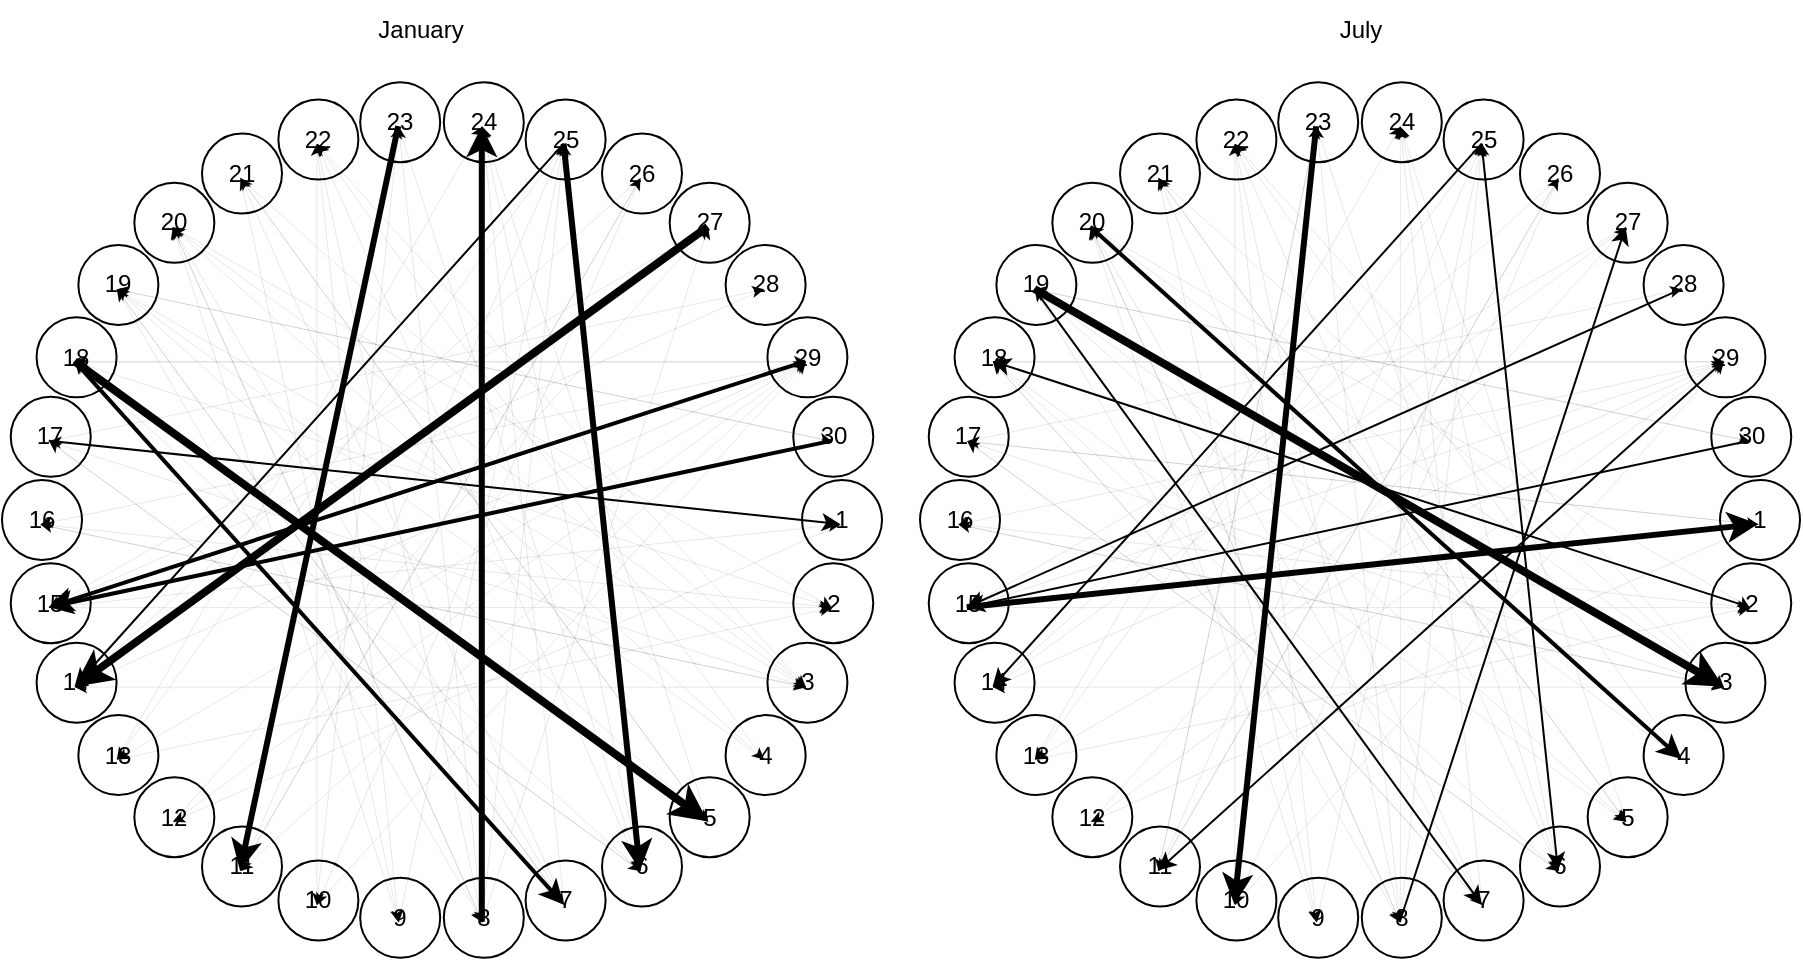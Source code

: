 <mxfile version="21.6.8" type="github">
  <diagram name="第 1 页" id="5oMQ3ZsRyjnSFZF3tfnG">
    <mxGraphModel dx="1434" dy="678" grid="1" gridSize="10" guides="1" tooltips="1" connect="1" arrows="1" fold="1" page="1" pageScale="1" pageWidth="827" pageHeight="1169" math="0" shadow="0">
      <root>
        <mxCell id="0" />
        <mxCell id="1" parent="0" />
        <mxCell id="TIA-kVSFj0vNfFAjIC5h-1" value="" style="group" vertex="1" connectable="0" parent="1">
          <mxGeometry x="51" y="49.096" width="440" height="437.809" as="geometry" />
        </mxCell>
        <mxCell id="TIA-kVSFj0vNfFAjIC5h-2" value="1" style="ellipse;whiteSpace=wrap;html=1;aspect=fixed;" vertex="1" parent="TIA-kVSFj0vNfFAjIC5h-1">
          <mxGeometry x="400" y="198.904" width="40" height="40" as="geometry" />
        </mxCell>
        <mxCell id="TIA-kVSFj0vNfFAjIC5h-3" value="2" style="ellipse;whiteSpace=wrap;html=1;aspect=fixed;" vertex="1" parent="TIA-kVSFj0vNfFAjIC5h-1">
          <mxGeometry x="395.63" y="240.487" width="40" height="40" as="geometry" />
        </mxCell>
        <mxCell id="TIA-kVSFj0vNfFAjIC5h-4" value="3" style="ellipse;whiteSpace=wrap;html=1;aspect=fixed;" vertex="1" parent="TIA-kVSFj0vNfFAjIC5h-1">
          <mxGeometry x="382.709" y="280.252" width="40" height="40" as="geometry" />
        </mxCell>
        <mxCell id="TIA-kVSFj0vNfFAjIC5h-5" value="4" style="ellipse;whiteSpace=wrap;html=1;aspect=fixed;" vertex="1" parent="TIA-kVSFj0vNfFAjIC5h-1">
          <mxGeometry x="361.803" y="316.461" width="40" height="40" as="geometry" />
        </mxCell>
        <mxCell id="TIA-kVSFj0vNfFAjIC5h-6" value="5" style="ellipse;whiteSpace=wrap;html=1;aspect=fixed;" vertex="1" parent="TIA-kVSFj0vNfFAjIC5h-1">
          <mxGeometry x="333.826" y="347.533" width="40" height="40" as="geometry" />
        </mxCell>
        <mxCell id="TIA-kVSFj0vNfFAjIC5h-7" value="6" style="ellipse;whiteSpace=wrap;html=1;aspect=fixed;" vertex="1" parent="TIA-kVSFj0vNfFAjIC5h-1">
          <mxGeometry x="300" y="372.109" width="40" height="40" as="geometry" />
        </mxCell>
        <mxCell id="TIA-kVSFj0vNfFAjIC5h-8" value="7" style="ellipse;whiteSpace=wrap;html=1;aspect=fixed;" vertex="1" parent="TIA-kVSFj0vNfFAjIC5h-1">
          <mxGeometry x="261.803" y="389.116" width="40" height="40" as="geometry" />
        </mxCell>
        <mxCell id="TIA-kVSFj0vNfFAjIC5h-9" value="8" style="ellipse;whiteSpace=wrap;html=1;aspect=fixed;" vertex="1" parent="TIA-kVSFj0vNfFAjIC5h-1">
          <mxGeometry x="220.906" y="397.809" width="40" height="40" as="geometry" />
        </mxCell>
        <mxCell id="TIA-kVSFj0vNfFAjIC5h-10" value="9" style="ellipse;whiteSpace=wrap;html=1;aspect=fixed;" vertex="1" parent="TIA-kVSFj0vNfFAjIC5h-1">
          <mxGeometry x="179.094" y="397.809" width="40" height="40" as="geometry" />
        </mxCell>
        <mxCell id="TIA-kVSFj0vNfFAjIC5h-11" value="10" style="ellipse;whiteSpace=wrap;html=1;aspect=fixed;" vertex="1" parent="TIA-kVSFj0vNfFAjIC5h-1">
          <mxGeometry x="138.197" y="389.116" width="40" height="40" as="geometry" />
        </mxCell>
        <mxCell id="TIA-kVSFj0vNfFAjIC5h-12" value="11" style="ellipse;whiteSpace=wrap;html=1;aspect=fixed;" vertex="1" parent="TIA-kVSFj0vNfFAjIC5h-1">
          <mxGeometry x="100.0" y="372.109" width="40" height="40" as="geometry" />
        </mxCell>
        <mxCell id="TIA-kVSFj0vNfFAjIC5h-13" value="12" style="ellipse;whiteSpace=wrap;html=1;aspect=fixed;" vertex="1" parent="TIA-kVSFj0vNfFAjIC5h-1">
          <mxGeometry x="66.174" y="347.533" width="40" height="40" as="geometry" />
        </mxCell>
        <mxCell id="TIA-kVSFj0vNfFAjIC5h-14" value="13" style="ellipse;whiteSpace=wrap;html=1;aspect=fixed;" vertex="1" parent="TIA-kVSFj0vNfFAjIC5h-1">
          <mxGeometry x="38.197" y="316.461" width="40" height="40" as="geometry" />
        </mxCell>
        <mxCell id="TIA-kVSFj0vNfFAjIC5h-15" value="14" style="ellipse;whiteSpace=wrap;html=1;aspect=fixed;" vertex="1" parent="TIA-kVSFj0vNfFAjIC5h-1">
          <mxGeometry x="17.291" y="280.252" width="40" height="40" as="geometry" />
        </mxCell>
        <mxCell id="TIA-kVSFj0vNfFAjIC5h-16" value="15" style="ellipse;whiteSpace=wrap;html=1;aspect=fixed;" vertex="1" parent="TIA-kVSFj0vNfFAjIC5h-1">
          <mxGeometry x="4.37" y="240.487" width="40" height="40" as="geometry" />
        </mxCell>
        <mxCell id="TIA-kVSFj0vNfFAjIC5h-17" value="16" style="ellipse;whiteSpace=wrap;html=1;aspect=fixed;" vertex="1" parent="TIA-kVSFj0vNfFAjIC5h-1">
          <mxGeometry y="198.904" width="40" height="40" as="geometry" />
        </mxCell>
        <mxCell id="TIA-kVSFj0vNfFAjIC5h-18" value="17" style="ellipse;whiteSpace=wrap;html=1;aspect=fixed;" vertex="1" parent="TIA-kVSFj0vNfFAjIC5h-1">
          <mxGeometry x="4.37" y="157.322" width="40" height="40" as="geometry" />
        </mxCell>
        <mxCell id="TIA-kVSFj0vNfFAjIC5h-19" value="18" style="ellipse;whiteSpace=wrap;html=1;aspect=fixed;" vertex="1" parent="TIA-kVSFj0vNfFAjIC5h-1">
          <mxGeometry x="17.291" y="117.557" width="40" height="40" as="geometry" />
        </mxCell>
        <mxCell id="TIA-kVSFj0vNfFAjIC5h-20" value="19" style="ellipse;whiteSpace=wrap;html=1;aspect=fixed;" vertex="1" parent="TIA-kVSFj0vNfFAjIC5h-1">
          <mxGeometry x="38.197" y="81.347" width="40" height="40" as="geometry" />
        </mxCell>
        <mxCell id="TIA-kVSFj0vNfFAjIC5h-21" value="20" style="ellipse;whiteSpace=wrap;html=1;aspect=fixed;" vertex="1" parent="TIA-kVSFj0vNfFAjIC5h-1">
          <mxGeometry x="66.174" y="50.275" width="40" height="40" as="geometry" />
        </mxCell>
        <mxCell id="TIA-kVSFj0vNfFAjIC5h-22" value="21" style="ellipse;whiteSpace=wrap;html=1;aspect=fixed;" vertex="1" parent="TIA-kVSFj0vNfFAjIC5h-1">
          <mxGeometry x="100.0" y="25.699" width="40" height="40" as="geometry" />
        </mxCell>
        <mxCell id="TIA-kVSFj0vNfFAjIC5h-23" value="22" style="ellipse;whiteSpace=wrap;html=1;aspect=fixed;" vertex="1" parent="TIA-kVSFj0vNfFAjIC5h-1">
          <mxGeometry x="138.197" y="8.693" width="40" height="40" as="geometry" />
        </mxCell>
        <mxCell id="TIA-kVSFj0vNfFAjIC5h-24" value="23" style="ellipse;whiteSpace=wrap;html=1;aspect=fixed;" vertex="1" parent="TIA-kVSFj0vNfFAjIC5h-1">
          <mxGeometry x="179.094" width="40" height="40" as="geometry" />
        </mxCell>
        <mxCell id="TIA-kVSFj0vNfFAjIC5h-25" value="24" style="ellipse;whiteSpace=wrap;html=1;aspect=fixed;" vertex="1" parent="TIA-kVSFj0vNfFAjIC5h-1">
          <mxGeometry x="220.906" width="40" height="40" as="geometry" />
        </mxCell>
        <mxCell id="TIA-kVSFj0vNfFAjIC5h-26" value="25" style="ellipse;whiteSpace=wrap;html=1;aspect=fixed;" vertex="1" parent="TIA-kVSFj0vNfFAjIC5h-1">
          <mxGeometry x="261.803" y="8.693" width="40" height="40" as="geometry" />
        </mxCell>
        <mxCell id="TIA-kVSFj0vNfFAjIC5h-27" value="26" style="ellipse;whiteSpace=wrap;html=1;aspect=fixed;" vertex="1" parent="TIA-kVSFj0vNfFAjIC5h-1">
          <mxGeometry x="300" y="25.699" width="40" height="40" as="geometry" />
        </mxCell>
        <mxCell id="TIA-kVSFj0vNfFAjIC5h-28" value="27" style="ellipse;whiteSpace=wrap;html=1;aspect=fixed;" vertex="1" parent="TIA-kVSFj0vNfFAjIC5h-1">
          <mxGeometry x="333.826" y="50.275" width="40" height="40" as="geometry" />
        </mxCell>
        <mxCell id="TIA-kVSFj0vNfFAjIC5h-29" value="28" style="ellipse;whiteSpace=wrap;html=1;aspect=fixed;" vertex="1" parent="TIA-kVSFj0vNfFAjIC5h-1">
          <mxGeometry x="361.803" y="81.347" width="40" height="40" as="geometry" />
        </mxCell>
        <mxCell id="TIA-kVSFj0vNfFAjIC5h-30" value="29" style="ellipse;whiteSpace=wrap;html=1;aspect=fixed;" vertex="1" parent="TIA-kVSFj0vNfFAjIC5h-1">
          <mxGeometry x="382.709" y="117.557" width="40" height="40" as="geometry" />
        </mxCell>
        <mxCell id="TIA-kVSFj0vNfFAjIC5h-31" value="30" style="ellipse;whiteSpace=wrap;html=1;aspect=fixed;" vertex="1" parent="TIA-kVSFj0vNfFAjIC5h-1">
          <mxGeometry x="395.63" y="157.322" width="40" height="40" as="geometry" />
        </mxCell>
        <mxCell id="TIA-kVSFj0vNfFAjIC5h-32" value="" style="endArrow=classic;html=1;rounded=0;strokeWidth=0;" edge="1" parent="1">
          <mxGeometry width="50" height="50" relative="1" as="geometry">
            <mxPoint x="470" y="270" as="sourcePoint" />
            <mxPoint x="74.37" y="228.418" as="targetPoint" />
          </mxGeometry>
        </mxCell>
        <mxCell id="TIA-kVSFj0vNfFAjIC5h-33" value="" style="endArrow=classic;html=1;rounded=0;strokeWidth=0;" edge="1" parent="1">
          <mxGeometry width="50" height="50" relative="1" as="geometry">
            <mxPoint x="470" y="270" as="sourcePoint" />
            <mxPoint x="136.174" y="418.629" as="targetPoint" />
          </mxGeometry>
        </mxCell>
        <mxCell id="TIA-kVSFj0vNfFAjIC5h-34" value="" style="endArrow=classic;html=1;rounded=0;strokeWidth=0;" edge="1" parent="1">
          <mxGeometry width="50" height="50" relative="1" as="geometry">
            <mxPoint x="465.63" y="311.582" as="sourcePoint" />
            <mxPoint x="87.291" y="188.653" as="targetPoint" />
          </mxGeometry>
        </mxCell>
        <mxCell id="TIA-kVSFj0vNfFAjIC5h-35" value="" style="endArrow=classic;html=1;rounded=0;strokeWidth=0;" edge="1" parent="1">
          <mxGeometry width="50" height="50" relative="1" as="geometry">
            <mxPoint x="452.709" y="351.347" as="sourcePoint" />
            <mxPoint x="136.174" y="121.371" as="targetPoint" />
          </mxGeometry>
        </mxCell>
        <mxCell id="TIA-kVSFj0vNfFAjIC5h-36" value="" style="endArrow=classic;html=1;rounded=0;strokeWidth=0;" edge="1" parent="1">
          <mxGeometry width="50" height="50" relative="1" as="geometry">
            <mxPoint x="452.709" y="351.347" as="sourcePoint" />
            <mxPoint x="70" y="270.0" as="targetPoint" />
          </mxGeometry>
        </mxCell>
        <mxCell id="TIA-kVSFj0vNfFAjIC5h-37" value="" style="endArrow=classic;html=1;rounded=0;strokeWidth=0;" edge="1" parent="1">
          <mxGeometry width="50" height="50" relative="1" as="geometry">
            <mxPoint x="452.709" y="351.347" as="sourcePoint" />
            <mxPoint x="208.197" y="79.789" as="targetPoint" />
          </mxGeometry>
        </mxCell>
        <mxCell id="TIA-kVSFj0vNfFAjIC5h-38" value="" style="endArrow=classic;html=1;rounded=0;strokeWidth=0;" edge="1" parent="1">
          <mxGeometry width="50" height="50" relative="1" as="geometry">
            <mxPoint x="452.709" y="351.347" as="sourcePoint" />
            <mxPoint x="87.291" y="351.347" as="targetPoint" />
          </mxGeometry>
        </mxCell>
        <mxCell id="TIA-kVSFj0vNfFAjIC5h-39" value="" style="endArrow=classic;html=1;rounded=0;strokeWidth=0;" edge="1" parent="1">
          <mxGeometry width="50" height="50" relative="1" as="geometry">
            <mxPoint x="431.803" y="387.557" as="sourcePoint" />
            <mxPoint x="108.197" y="152.443" as="targetPoint" />
          </mxGeometry>
        </mxCell>
        <mxCell id="TIA-kVSFj0vNfFAjIC5h-40" value="" style="endArrow=classic;html=1;rounded=0;strokeWidth=0;" edge="1" parent="1">
          <mxGeometry width="50" height="50" relative="1" as="geometry">
            <mxPoint x="431.803" y="387.557" as="sourcePoint" />
            <mxPoint x="208.197" y="79.789" as="targetPoint" />
          </mxGeometry>
        </mxCell>
        <mxCell id="TIA-kVSFj0vNfFAjIC5h-41" value="" style="endArrow=classic;html=1;rounded=0;strokeWidth=0;" edge="1" parent="1">
          <mxGeometry width="50" height="50" relative="1" as="geometry">
            <mxPoint x="403.826" y="418.629" as="sourcePoint" />
            <mxPoint x="170.0" y="96.795" as="targetPoint" />
          </mxGeometry>
        </mxCell>
        <mxCell id="TIA-kVSFj0vNfFAjIC5h-42" value="" style="endArrow=classic;html=1;rounded=0;strokeWidth=0;" edge="1" parent="1">
          <mxGeometry width="50" height="50" relative="1" as="geometry">
            <mxPoint x="403.826" y="418.629" as="sourcePoint" />
            <mxPoint x="290.906" y="71.096" as="targetPoint" />
          </mxGeometry>
        </mxCell>
        <mxCell id="TIA-kVSFj0vNfFAjIC5h-43" value="" style="endArrow=classic;html=1;rounded=0;strokeWidth=0;" edge="1" parent="1">
          <mxGeometry width="50" height="50" relative="1" as="geometry">
            <mxPoint x="370" y="443.205" as="sourcePoint" />
            <mxPoint x="290.906" y="71.096" as="targetPoint" />
          </mxGeometry>
        </mxCell>
        <mxCell id="TIA-kVSFj0vNfFAjIC5h-44" value="" style="endArrow=classic;html=1;rounded=0;strokeWidth=0;" edge="1" parent="1">
          <mxGeometry width="50" height="50" relative="1" as="geometry">
            <mxPoint x="370" y="443.205" as="sourcePoint" />
            <mxPoint x="87.291" y="188.653" as="targetPoint" />
          </mxGeometry>
        </mxCell>
        <mxCell id="TIA-kVSFj0vNfFAjIC5h-45" value="" style="endArrow=classic;html=1;rounded=0;strokeWidth=0;" edge="1" parent="1">
          <mxGeometry width="50" height="50" relative="1" as="geometry">
            <mxPoint x="370" y="443.205" as="sourcePoint" />
            <mxPoint x="331.803" y="79.789" as="targetPoint" />
          </mxGeometry>
        </mxCell>
        <mxCell id="TIA-kVSFj0vNfFAjIC5h-46" value="" style="endArrow=classic;html=1;rounded=0;strokeWidth=0;" edge="1" parent="1">
          <mxGeometry width="50" height="50" relative="1" as="geometry">
            <mxPoint x="370" y="443.205" as="sourcePoint" />
            <mxPoint x="74.37" y="228.418" as="targetPoint" />
          </mxGeometry>
        </mxCell>
        <mxCell id="TIA-kVSFj0vNfFAjIC5h-47" value="" style="endArrow=classic;html=1;rounded=0;strokeWidth=0;" edge="1" parent="1">
          <mxGeometry width="50" height="50" relative="1" as="geometry">
            <mxPoint x="331.803" y="460.211" as="sourcePoint" />
            <mxPoint x="170.0" y="96.795" as="targetPoint" />
          </mxGeometry>
        </mxCell>
        <mxCell id="TIA-kVSFj0vNfFAjIC5h-48" value="" style="endArrow=classic;html=1;rounded=0;strokeWidth=0;" edge="1" parent="1">
          <mxGeometry width="50" height="50" relative="1" as="geometry">
            <mxPoint x="331.803" y="460.211" as="sourcePoint" />
            <mxPoint x="290.906" y="71.096" as="targetPoint" />
          </mxGeometry>
        </mxCell>
        <mxCell id="TIA-kVSFj0vNfFAjIC5h-49" value="" style="endArrow=classic;html=1;rounded=0;strokeWidth=0;" edge="1" parent="1">
          <mxGeometry width="50" height="50" relative="1" as="geometry">
            <mxPoint x="331.803" y="460.211" as="sourcePoint" />
            <mxPoint x="136.174" y="121.371" as="targetPoint" />
          </mxGeometry>
        </mxCell>
        <mxCell id="TIA-kVSFj0vNfFAjIC5h-50" value="" style="endArrow=classic;html=1;rounded=0;strokeWidth=0;" edge="1" parent="1">
          <mxGeometry width="50" height="50" relative="1" as="geometry">
            <mxPoint x="331.803" y="460.211" as="sourcePoint" />
            <mxPoint x="108.197" y="152.443" as="targetPoint" />
          </mxGeometry>
        </mxCell>
        <mxCell id="TIA-kVSFj0vNfFAjIC5h-51" value="" style="endArrow=classic;html=1;rounded=0;strokeWidth=0;" edge="1" parent="1">
          <mxGeometry width="50" height="50" relative="1" as="geometry">
            <mxPoint x="331.803" y="460.211" as="sourcePoint" />
            <mxPoint x="87.291" y="188.653" as="targetPoint" />
          </mxGeometry>
        </mxCell>
        <mxCell id="TIA-kVSFj0vNfFAjIC5h-52" value="" style="endArrow=classic;html=1;rounded=0;strokeWidth=0;" edge="1" parent="1">
          <mxGeometry width="50" height="50" relative="1" as="geometry">
            <mxPoint x="290.906" y="468.904" as="sourcePoint" />
            <mxPoint x="249.094" y="71.096" as="targetPoint" />
          </mxGeometry>
        </mxCell>
        <mxCell id="TIA-kVSFj0vNfFAjIC5h-53" value="" style="endArrow=classic;html=1;rounded=0;strokeWidth=3;" edge="1" parent="1">
          <mxGeometry width="50" height="50" relative="1" as="geometry">
            <mxPoint x="290.906" y="468.904" as="sourcePoint" />
            <mxPoint x="290.906" y="71.096" as="targetPoint" />
          </mxGeometry>
        </mxCell>
        <mxCell id="TIA-kVSFj0vNfFAjIC5h-54" value="" style="endArrow=classic;html=1;rounded=0;strokeWidth=0;" edge="1" parent="1">
          <mxGeometry width="50" height="50" relative="1" as="geometry">
            <mxPoint x="290.906" y="468.904" as="sourcePoint" />
            <mxPoint x="331.803" y="79.789" as="targetPoint" />
          </mxGeometry>
        </mxCell>
        <mxCell id="TIA-kVSFj0vNfFAjIC5h-55" value="" style="endArrow=classic;html=1;rounded=0;strokeWidth=0;" edge="1" parent="1">
          <mxGeometry width="50" height="50" relative="1" as="geometry">
            <mxPoint x="290.906" y="468.904" as="sourcePoint" />
            <mxPoint x="136.174" y="121.371" as="targetPoint" />
          </mxGeometry>
        </mxCell>
        <mxCell id="TIA-kVSFj0vNfFAjIC5h-56" value="" style="endArrow=classic;html=1;rounded=0;strokeWidth=0;" edge="1" parent="1">
          <mxGeometry width="50" height="50" relative="1" as="geometry">
            <mxPoint x="290.906" y="468.904" as="sourcePoint" />
            <mxPoint x="403.826" y="121.371" as="targetPoint" />
          </mxGeometry>
        </mxCell>
        <mxCell id="TIA-kVSFj0vNfFAjIC5h-57" value="" style="endArrow=classic;html=1;rounded=0;strokeWidth=0;" edge="1" parent="1">
          <mxGeometry width="50" height="50" relative="1" as="geometry">
            <mxPoint x="249.094" y="468.904" as="sourcePoint" />
            <mxPoint x="331.803" y="79.789" as="targetPoint" />
          </mxGeometry>
        </mxCell>
        <mxCell id="TIA-kVSFj0vNfFAjIC5h-58" value="" style="endArrow=classic;html=1;rounded=0;strokeWidth=0;" edge="1" parent="1">
          <mxGeometry width="50" height="50" relative="1" as="geometry">
            <mxPoint x="249.094" y="468.904" as="sourcePoint" />
            <mxPoint x="136.174" y="121.371" as="targetPoint" />
          </mxGeometry>
        </mxCell>
        <mxCell id="TIA-kVSFj0vNfFAjIC5h-59" value="" style="endArrow=classic;html=1;rounded=0;strokeWidth=0;" edge="1" parent="1">
          <mxGeometry width="50" height="50" relative="1" as="geometry">
            <mxPoint x="208.197" y="460.211" as="sourcePoint" />
            <mxPoint x="208.197" y="79.789" as="targetPoint" />
          </mxGeometry>
        </mxCell>
        <mxCell id="TIA-kVSFj0vNfFAjIC5h-60" value="" style="endArrow=classic;html=1;rounded=0;strokeWidth=0;" edge="1" parent="1">
          <mxGeometry width="50" height="50" relative="1" as="geometry">
            <mxPoint x="208.197" y="460.211" as="sourcePoint" />
            <mxPoint x="452.709" y="188.653" as="targetPoint" />
          </mxGeometry>
        </mxCell>
        <mxCell id="TIA-kVSFj0vNfFAjIC5h-61" value="" style="endArrow=classic;html=1;rounded=0;strokeWidth=0;" edge="1" parent="1">
          <mxGeometry width="50" height="50" relative="1" as="geometry">
            <mxPoint x="170.0" y="443.205" as="sourcePoint" />
            <mxPoint x="370" y="96.795" as="targetPoint" />
          </mxGeometry>
        </mxCell>
        <mxCell id="TIA-kVSFj0vNfFAjIC5h-62" value="" style="endArrow=classic;html=1;rounded=0;strokeWidth=0;" edge="1" parent="1">
          <mxGeometry width="50" height="50" relative="1" as="geometry">
            <mxPoint x="170.0" y="443.205" as="sourcePoint" />
            <mxPoint x="331.803" y="79.789" as="targetPoint" />
          </mxGeometry>
        </mxCell>
        <mxCell id="TIA-kVSFj0vNfFAjIC5h-63" value="" style="endArrow=classic;html=1;rounded=0;strokeWidth=0;" edge="1" parent="1">
          <mxGeometry width="50" height="50" relative="1" as="geometry">
            <mxPoint x="170.0" y="443.205" as="sourcePoint" />
            <mxPoint x="249.094" y="71.096" as="targetPoint" />
          </mxGeometry>
        </mxCell>
        <mxCell id="TIA-kVSFj0vNfFAjIC5h-64" value="" style="endArrow=classic;html=1;rounded=0;strokeWidth=0;" edge="1" parent="1">
          <mxGeometry width="50" height="50" relative="1" as="geometry">
            <mxPoint x="136.174" y="418.629" as="sourcePoint" />
            <mxPoint x="403.826" y="121.371" as="targetPoint" />
          </mxGeometry>
        </mxCell>
        <mxCell id="TIA-kVSFj0vNfFAjIC5h-65" value="" style="endArrow=classic;html=1;rounded=0;strokeWidth=0;" edge="1" parent="1">
          <mxGeometry width="50" height="50" relative="1" as="geometry">
            <mxPoint x="136.174" y="418.629" as="sourcePoint" />
            <mxPoint x="452.709" y="188.653" as="targetPoint" />
          </mxGeometry>
        </mxCell>
        <mxCell id="TIA-kVSFj0vNfFAjIC5h-66" value="" style="endArrow=classic;html=1;rounded=0;strokeWidth=0;" edge="1" parent="1">
          <mxGeometry width="50" height="50" relative="1" as="geometry">
            <mxPoint x="108.197" y="387.557" as="sourcePoint" />
            <mxPoint x="465.63" y="311.582" as="targetPoint" />
          </mxGeometry>
        </mxCell>
        <mxCell id="TIA-kVSFj0vNfFAjIC5h-67" value="" style="endArrow=classic;html=1;rounded=0;strokeWidth=0;" edge="1" parent="1">
          <mxGeometry width="50" height="50" relative="1" as="geometry">
            <mxPoint x="108.197" y="387.557" as="sourcePoint" />
            <mxPoint x="290.906" y="71.096" as="targetPoint" />
          </mxGeometry>
        </mxCell>
        <mxCell id="TIA-kVSFj0vNfFAjIC5h-68" value="" style="endArrow=classic;html=1;rounded=0;strokeWidth=0;" edge="1" parent="1">
          <mxGeometry width="50" height="50" relative="1" as="geometry">
            <mxPoint x="87.291" y="351.347" as="sourcePoint" />
            <mxPoint x="452.709" y="188.653" as="targetPoint" />
          </mxGeometry>
        </mxCell>
        <mxCell id="TIA-kVSFj0vNfFAjIC5h-69" value="" style="endArrow=classic;html=1;rounded=0;strokeWidth=0;" edge="1" parent="1">
          <mxGeometry width="50" height="50" relative="1" as="geometry">
            <mxPoint x="74.37" y="311.582" as="sourcePoint" />
            <mxPoint x="470" y="270" as="targetPoint" />
          </mxGeometry>
        </mxCell>
        <mxCell id="TIA-kVSFj0vNfFAjIC5h-70" value="" style="endArrow=classic;html=1;rounded=0;strokeWidth=0;" edge="1" parent="1">
          <mxGeometry width="50" height="50" relative="1" as="geometry">
            <mxPoint x="74.37" y="311.582" as="sourcePoint" />
            <mxPoint x="465.63" y="311.582" as="targetPoint" />
          </mxGeometry>
        </mxCell>
        <mxCell id="TIA-kVSFj0vNfFAjIC5h-71" value="" style="endArrow=classic;html=1;rounded=0;strokeWidth=0;" edge="1" parent="1">
          <mxGeometry width="50" height="50" relative="1" as="geometry">
            <mxPoint x="70" y="270.0" as="sourcePoint" />
            <mxPoint x="465.63" y="311.582" as="targetPoint" />
          </mxGeometry>
        </mxCell>
        <mxCell id="TIA-kVSFj0vNfFAjIC5h-72" value="" style="endArrow=classic;html=1;rounded=0;strokeWidth=0;" edge="1" parent="1">
          <mxGeometry width="50" height="50" relative="1" as="geometry">
            <mxPoint x="70" y="270.0" as="sourcePoint" />
            <mxPoint x="452.709" y="351.347" as="targetPoint" />
          </mxGeometry>
        </mxCell>
        <mxCell id="TIA-kVSFj0vNfFAjIC5h-73" value="" style="endArrow=classic;html=1;rounded=0;strokeWidth=1;" edge="1" parent="1">
          <mxGeometry width="50" height="50" relative="1" as="geometry">
            <mxPoint x="74.37" y="228.418" as="sourcePoint" />
            <mxPoint x="470" y="270" as="targetPoint" />
          </mxGeometry>
        </mxCell>
        <mxCell id="TIA-kVSFj0vNfFAjIC5h-74" value="" style="endArrow=classic;html=1;rounded=0;strokeWidth=0;" edge="1" parent="1">
          <mxGeometry width="50" height="50" relative="1" as="geometry">
            <mxPoint x="74.37" y="228.418" as="sourcePoint" />
            <mxPoint x="452.709" y="351.347" as="targetPoint" />
          </mxGeometry>
        </mxCell>
        <mxCell id="TIA-kVSFj0vNfFAjIC5h-75" value="" style="endArrow=classic;html=1;rounded=0;strokeWidth=0;" edge="1" parent="1">
          <mxGeometry width="50" height="50" relative="1" as="geometry">
            <mxPoint x="74.37" y="228.418" as="sourcePoint" />
            <mxPoint x="431.803" y="152.443" as="targetPoint" />
          </mxGeometry>
        </mxCell>
        <mxCell id="TIA-kVSFj0vNfFAjIC5h-76" value="" style="endArrow=classic;html=1;rounded=0;strokeWidth=0;" edge="1" parent="1">
          <mxGeometry width="50" height="50" relative="1" as="geometry">
            <mxPoint x="74.37" y="228.418" as="sourcePoint" />
            <mxPoint x="370" y="443.205" as="targetPoint" />
          </mxGeometry>
        </mxCell>
        <mxCell id="TIA-kVSFj0vNfFAjIC5h-77" value="" style="endArrow=classic;html=1;rounded=0;strokeWidth=4;" edge="1" parent="1">
          <mxGeometry width="50" height="50" relative="1" as="geometry">
            <mxPoint x="87.291" y="188.653" as="sourcePoint" />
            <mxPoint x="403.826" y="418.629" as="targetPoint" />
          </mxGeometry>
        </mxCell>
        <mxCell id="TIA-kVSFj0vNfFAjIC5h-78" value="" style="endArrow=classic;html=1;rounded=0;strokeWidth=2;" edge="1" parent="1">
          <mxGeometry width="50" height="50" relative="1" as="geometry">
            <mxPoint x="87.291" y="188.653" as="sourcePoint" />
            <mxPoint x="331.803" y="460.211" as="targetPoint" />
          </mxGeometry>
        </mxCell>
        <mxCell id="TIA-kVSFj0vNfFAjIC5h-79" value="" style="endArrow=classic;html=1;rounded=0;strokeWidth=0;" edge="1" parent="1">
          <mxGeometry width="50" height="50" relative="1" as="geometry">
            <mxPoint x="87.291" y="188.653" as="sourcePoint" />
            <mxPoint x="452.709" y="188.653" as="targetPoint" />
          </mxGeometry>
        </mxCell>
        <mxCell id="TIA-kVSFj0vNfFAjIC5h-80" value="" style="endArrow=classic;html=1;rounded=0;strokeWidth=0;" edge="1" parent="1">
          <mxGeometry width="50" height="50" relative="1" as="geometry">
            <mxPoint x="108.197" y="152.443" as="sourcePoint" />
            <mxPoint x="403.826" y="418.629" as="targetPoint" />
          </mxGeometry>
        </mxCell>
        <mxCell id="TIA-kVSFj0vNfFAjIC5h-81" value="" style="endArrow=classic;html=1;rounded=0;strokeWidth=0;" edge="1" parent="1">
          <mxGeometry width="50" height="50" relative="1" as="geometry">
            <mxPoint x="108.197" y="152.443" as="sourcePoint" />
            <mxPoint x="452.709" y="351.347" as="targetPoint" />
          </mxGeometry>
        </mxCell>
        <mxCell id="TIA-kVSFj0vNfFAjIC5h-82" value="" style="endArrow=classic;html=1;rounded=0;strokeWidth=0;" edge="1" parent="1">
          <mxGeometry width="50" height="50" relative="1" as="geometry">
            <mxPoint x="108.197" y="152.443" as="sourcePoint" />
            <mxPoint x="331.803" y="460.211" as="targetPoint" />
          </mxGeometry>
        </mxCell>
        <mxCell id="TIA-kVSFj0vNfFAjIC5h-83" value="" style="endArrow=classic;html=1;rounded=0;strokeWidth=0;" edge="1" parent="1">
          <mxGeometry width="50" height="50" relative="1" as="geometry">
            <mxPoint x="108.197" y="152.443" as="sourcePoint" />
            <mxPoint x="465.63" y="228.418" as="targetPoint" />
          </mxGeometry>
        </mxCell>
        <mxCell id="TIA-kVSFj0vNfFAjIC5h-84" value="" style="endArrow=classic;html=1;rounded=0;strokeWidth=0;" edge="1" parent="1">
          <mxGeometry width="50" height="50" relative="1" as="geometry">
            <mxPoint x="108.197" y="152.443" as="sourcePoint" />
            <mxPoint x="290.906" y="468.904" as="targetPoint" />
          </mxGeometry>
        </mxCell>
        <mxCell id="TIA-kVSFj0vNfFAjIC5h-85" value="" style="endArrow=classic;html=1;rounded=0;strokeWidth=0;" edge="1" parent="1">
          <mxGeometry width="50" height="50" relative="1" as="geometry">
            <mxPoint x="136.174" y="121.371" as="sourcePoint" />
            <mxPoint x="431.803" y="387.557" as="targetPoint" />
          </mxGeometry>
        </mxCell>
        <mxCell id="TIA-kVSFj0vNfFAjIC5h-86" value="" style="endArrow=classic;html=1;rounded=0;strokeWidth=0;" edge="1" parent="1">
          <mxGeometry width="50" height="50" relative="1" as="geometry">
            <mxPoint x="136.174" y="121.371" as="sourcePoint" />
            <mxPoint x="290.906" y="468.904" as="targetPoint" />
          </mxGeometry>
        </mxCell>
        <mxCell id="TIA-kVSFj0vNfFAjIC5h-87" value="" style="endArrow=classic;html=1;rounded=0;strokeWidth=0;" edge="1" parent="1">
          <mxGeometry width="50" height="50" relative="1" as="geometry">
            <mxPoint x="136.174" y="121.371" as="sourcePoint" />
            <mxPoint x="465.63" y="311.582" as="targetPoint" />
          </mxGeometry>
        </mxCell>
        <mxCell id="TIA-kVSFj0vNfFAjIC5h-88" value="" style="endArrow=classic;html=1;rounded=0;strokeWidth=0;" edge="1" parent="1">
          <mxGeometry width="50" height="50" relative="1" as="geometry">
            <mxPoint x="170.0" y="96.795" as="sourcePoint" />
            <mxPoint x="403.826" y="418.629" as="targetPoint" />
          </mxGeometry>
        </mxCell>
        <mxCell id="TIA-kVSFj0vNfFAjIC5h-89" value="" style="endArrow=classic;html=1;rounded=0;strokeWidth=0;" edge="1" parent="1">
          <mxGeometry width="50" height="50" relative="1" as="geometry">
            <mxPoint x="170.0" y="96.795" as="sourcePoint" />
            <mxPoint x="249.094" y="468.904" as="targetPoint" />
          </mxGeometry>
        </mxCell>
        <mxCell id="TIA-kVSFj0vNfFAjIC5h-90" value="" style="endArrow=classic;html=1;rounded=0;strokeWidth=0;" edge="1" parent="1">
          <mxGeometry width="50" height="50" relative="1" as="geometry">
            <mxPoint x="170.0" y="96.795" as="sourcePoint" />
            <mxPoint x="452.709" y="351.347" as="targetPoint" />
          </mxGeometry>
        </mxCell>
        <mxCell id="TIA-kVSFj0vNfFAjIC5h-91" value="" style="endArrow=classic;html=1;rounded=0;strokeWidth=0;" edge="1" parent="1">
          <mxGeometry width="50" height="50" relative="1" as="geometry">
            <mxPoint x="208.197" y="79.789" as="sourcePoint" />
            <mxPoint x="290.906" y="468.904" as="targetPoint" />
          </mxGeometry>
        </mxCell>
        <mxCell id="TIA-kVSFj0vNfFAjIC5h-92" value="" style="endArrow=classic;html=1;rounded=0;strokeWidth=0;" edge="1" parent="1">
          <mxGeometry width="50" height="50" relative="1" as="geometry">
            <mxPoint x="208.197" y="79.789" as="sourcePoint" />
            <mxPoint x="370" y="443.205" as="targetPoint" />
          </mxGeometry>
        </mxCell>
        <mxCell id="TIA-kVSFj0vNfFAjIC5h-93" value="" style="endArrow=classic;html=1;rounded=0;strokeWidth=0;" edge="1" parent="1">
          <mxGeometry width="50" height="50" relative="1" as="geometry">
            <mxPoint x="208.197" y="79.789" as="sourcePoint" />
            <mxPoint x="249.094" y="468.904" as="targetPoint" />
          </mxGeometry>
        </mxCell>
        <mxCell id="TIA-kVSFj0vNfFAjIC5h-94" value="" style="endArrow=classic;html=1;rounded=0;strokeWidth=0;" edge="1" parent="1">
          <mxGeometry width="50" height="50" relative="1" as="geometry">
            <mxPoint x="249.094" y="71.096" as="sourcePoint" />
            <mxPoint x="208.197" y="460.211" as="targetPoint" />
          </mxGeometry>
        </mxCell>
        <mxCell id="TIA-kVSFj0vNfFAjIC5h-95" value="" style="endArrow=classic;html=1;rounded=0;strokeWidth=0;" edge="1" parent="1">
          <mxGeometry width="50" height="50" relative="1" as="geometry">
            <mxPoint x="249.094" y="71.096" as="sourcePoint" />
            <mxPoint x="370" y="443.205" as="targetPoint" />
          </mxGeometry>
        </mxCell>
        <mxCell id="TIA-kVSFj0vNfFAjIC5h-96" value="" style="endArrow=classic;html=1;rounded=0;strokeWidth=3;" edge="1" parent="1">
          <mxGeometry width="50" height="50" relative="1" as="geometry">
            <mxPoint x="249.094" y="71.096" as="sourcePoint" />
            <mxPoint x="170.0" y="443.205" as="targetPoint" />
          </mxGeometry>
        </mxCell>
        <mxCell id="TIA-kVSFj0vNfFAjIC5h-97" value="" style="endArrow=classic;html=1;rounded=0;strokeWidth=0;" edge="1" parent="1">
          <mxGeometry width="50" height="50" relative="1" as="geometry">
            <mxPoint x="331.803" y="79.789" as="sourcePoint" />
            <mxPoint x="108.197" y="387.557" as="targetPoint" />
          </mxGeometry>
        </mxCell>
        <mxCell id="TIA-kVSFj0vNfFAjIC5h-98" value="" style="endArrow=classic;html=1;rounded=0;strokeWidth=1;" edge="1" parent="1">
          <mxGeometry width="50" height="50" relative="1" as="geometry">
            <mxPoint x="331.803" y="79.789" as="sourcePoint" />
            <mxPoint x="87.291" y="351.347" as="targetPoint" />
          </mxGeometry>
        </mxCell>
        <mxCell id="TIA-kVSFj0vNfFAjIC5h-99" value="" style="endArrow=classic;html=1;rounded=0;strokeWidth=3;" edge="1" parent="1">
          <mxGeometry width="50" height="50" relative="1" as="geometry">
            <mxPoint x="331.803" y="79.789" as="sourcePoint" />
            <mxPoint x="370" y="443.205" as="targetPoint" />
          </mxGeometry>
        </mxCell>
        <mxCell id="TIA-kVSFj0vNfFAjIC5h-100" value="" style="endArrow=classic;html=1;rounded=0;strokeWidth=0;" edge="1" parent="1">
          <mxGeometry width="50" height="50" relative="1" as="geometry">
            <mxPoint x="370" y="96.795" as="sourcePoint" />
            <mxPoint x="170.0" y="443.205" as="targetPoint" />
          </mxGeometry>
        </mxCell>
        <mxCell id="TIA-kVSFj0vNfFAjIC5h-101" value="" style="endArrow=classic;html=1;rounded=0;strokeWidth=0;" edge="1" parent="1">
          <mxGeometry width="50" height="50" relative="1" as="geometry">
            <mxPoint x="370" y="96.795" as="sourcePoint" />
            <mxPoint x="208.197" y="460.211" as="targetPoint" />
          </mxGeometry>
        </mxCell>
        <mxCell id="TIA-kVSFj0vNfFAjIC5h-102" value="" style="endArrow=classic;html=1;rounded=0;strokeWidth=0;" edge="1" parent="1">
          <mxGeometry width="50" height="50" relative="1" as="geometry">
            <mxPoint x="370" y="96.795" as="sourcePoint" />
            <mxPoint x="87.291" y="351.347" as="targetPoint" />
          </mxGeometry>
        </mxCell>
        <mxCell id="TIA-kVSFj0vNfFAjIC5h-103" value="" style="endArrow=classic;html=1;rounded=0;strokeWidth=4;" edge="1" parent="1">
          <mxGeometry width="50" height="50" relative="1" as="geometry">
            <mxPoint x="403.826" y="121.371" as="sourcePoint" />
            <mxPoint x="87.291" y="351.347" as="targetPoint" />
          </mxGeometry>
        </mxCell>
        <mxCell id="TIA-kVSFj0vNfFAjIC5h-104" value="" style="endArrow=classic;html=1;rounded=0;strokeWidth=0;" edge="1" parent="1">
          <mxGeometry width="50" height="50" relative="1" as="geometry">
            <mxPoint x="403.826" y="121.371" as="sourcePoint" />
            <mxPoint x="74.37" y="311.582" as="targetPoint" />
          </mxGeometry>
        </mxCell>
        <mxCell id="TIA-kVSFj0vNfFAjIC5h-105" value="" style="endArrow=classic;html=1;rounded=0;strokeWidth=0;" edge="1" parent="1">
          <mxGeometry width="50" height="50" relative="1" as="geometry">
            <mxPoint x="431.803" y="152.443" as="sourcePoint" />
            <mxPoint x="74.37" y="311.582" as="targetPoint" />
          </mxGeometry>
        </mxCell>
        <mxCell id="TIA-kVSFj0vNfFAjIC5h-106" value="" style="endArrow=classic;html=1;rounded=0;strokeWidth=2;" edge="1" parent="1">
          <mxGeometry width="50" height="50" relative="1" as="geometry">
            <mxPoint x="452.709" y="188.653" as="sourcePoint" />
            <mxPoint x="74.37" y="311.582" as="targetPoint" />
          </mxGeometry>
        </mxCell>
        <mxCell id="TIA-kVSFj0vNfFAjIC5h-107" value="" style="endArrow=classic;html=1;rounded=0;strokeWidth=0;" edge="1" parent="1">
          <mxGeometry width="50" height="50" relative="1" as="geometry">
            <mxPoint x="452.709" y="188.653" as="sourcePoint" />
            <mxPoint x="108.197" y="387.557" as="targetPoint" />
          </mxGeometry>
        </mxCell>
        <mxCell id="TIA-kVSFj0vNfFAjIC5h-108" value="" style="endArrow=classic;html=1;rounded=0;strokeWidth=0;" edge="1" parent="1">
          <mxGeometry width="50" height="50" relative="1" as="geometry">
            <mxPoint x="452.709" y="188.653" as="sourcePoint" />
            <mxPoint x="70" y="270.0" as="targetPoint" />
          </mxGeometry>
        </mxCell>
        <mxCell id="TIA-kVSFj0vNfFAjIC5h-109" value="" style="endArrow=classic;html=1;rounded=0;strokeWidth=0;" edge="1" parent="1">
          <mxGeometry width="50" height="50" relative="1" as="geometry">
            <mxPoint x="452.709" y="188.653" as="sourcePoint" />
            <mxPoint x="170.0" y="443.205" as="targetPoint" />
          </mxGeometry>
        </mxCell>
        <mxCell id="TIA-kVSFj0vNfFAjIC5h-110" value="" style="endArrow=classic;html=1;rounded=0;strokeWidth=0;" edge="1" parent="1">
          <mxGeometry width="50" height="50" relative="1" as="geometry">
            <mxPoint x="452.709" y="188.653" as="sourcePoint" />
            <mxPoint x="87.291" y="188.653" as="targetPoint" />
          </mxGeometry>
        </mxCell>
        <mxCell id="TIA-kVSFj0vNfFAjIC5h-111" value="" style="endArrow=classic;html=1;rounded=0;strokeWidth=2;" edge="1" parent="1">
          <mxGeometry width="50" height="50" relative="1" as="geometry">
            <mxPoint x="465.63" y="228.418" as="sourcePoint" />
            <mxPoint x="74.37" y="311.582" as="targetPoint" />
          </mxGeometry>
        </mxCell>
        <mxCell id="TIA-kVSFj0vNfFAjIC5h-112" value="" style="endArrow=classic;html=1;rounded=0;strokeWidth=0;" edge="1" parent="1">
          <mxGeometry width="50" height="50" relative="1" as="geometry">
            <mxPoint x="465.63" y="228.418" as="sourcePoint" />
            <mxPoint x="108.197" y="152.443" as="targetPoint" />
          </mxGeometry>
        </mxCell>
        <mxCell id="TIA-kVSFj0vNfFAjIC5h-113" value="" style="group" vertex="1" connectable="0" parent="1">
          <mxGeometry x="510" y="49.096" width="440" height="437.809" as="geometry" />
        </mxCell>
        <mxCell id="TIA-kVSFj0vNfFAjIC5h-114" value="1" style="ellipse;whiteSpace=wrap;html=1;aspect=fixed;" vertex="1" parent="TIA-kVSFj0vNfFAjIC5h-113">
          <mxGeometry x="400" y="198.904" width="40" height="40" as="geometry" />
        </mxCell>
        <mxCell id="TIA-kVSFj0vNfFAjIC5h-115" value="2" style="ellipse;whiteSpace=wrap;html=1;aspect=fixed;" vertex="1" parent="TIA-kVSFj0vNfFAjIC5h-113">
          <mxGeometry x="395.63" y="240.487" width="40" height="40" as="geometry" />
        </mxCell>
        <mxCell id="TIA-kVSFj0vNfFAjIC5h-116" value="3" style="ellipse;whiteSpace=wrap;html=1;aspect=fixed;" vertex="1" parent="TIA-kVSFj0vNfFAjIC5h-113">
          <mxGeometry x="382.709" y="280.252" width="40" height="40" as="geometry" />
        </mxCell>
        <mxCell id="TIA-kVSFj0vNfFAjIC5h-117" value="4" style="ellipse;whiteSpace=wrap;html=1;aspect=fixed;" vertex="1" parent="TIA-kVSFj0vNfFAjIC5h-113">
          <mxGeometry x="361.803" y="316.461" width="40" height="40" as="geometry" />
        </mxCell>
        <mxCell id="TIA-kVSFj0vNfFAjIC5h-118" value="5" style="ellipse;whiteSpace=wrap;html=1;aspect=fixed;" vertex="1" parent="TIA-kVSFj0vNfFAjIC5h-113">
          <mxGeometry x="333.826" y="347.533" width="40" height="40" as="geometry" />
        </mxCell>
        <mxCell id="TIA-kVSFj0vNfFAjIC5h-119" value="6" style="ellipse;whiteSpace=wrap;html=1;aspect=fixed;" vertex="1" parent="TIA-kVSFj0vNfFAjIC5h-113">
          <mxGeometry x="300" y="372.109" width="40" height="40" as="geometry" />
        </mxCell>
        <mxCell id="TIA-kVSFj0vNfFAjIC5h-120" value="7" style="ellipse;whiteSpace=wrap;html=1;aspect=fixed;" vertex="1" parent="TIA-kVSFj0vNfFAjIC5h-113">
          <mxGeometry x="261.803" y="389.116" width="40" height="40" as="geometry" />
        </mxCell>
        <mxCell id="TIA-kVSFj0vNfFAjIC5h-121" value="8" style="ellipse;whiteSpace=wrap;html=1;aspect=fixed;" vertex="1" parent="TIA-kVSFj0vNfFAjIC5h-113">
          <mxGeometry x="220.906" y="397.809" width="40" height="40" as="geometry" />
        </mxCell>
        <mxCell id="TIA-kVSFj0vNfFAjIC5h-122" value="9" style="ellipse;whiteSpace=wrap;html=1;aspect=fixed;" vertex="1" parent="TIA-kVSFj0vNfFAjIC5h-113">
          <mxGeometry x="179.094" y="397.809" width="40" height="40" as="geometry" />
        </mxCell>
        <mxCell id="TIA-kVSFj0vNfFAjIC5h-123" value="10" style="ellipse;whiteSpace=wrap;html=1;aspect=fixed;" vertex="1" parent="TIA-kVSFj0vNfFAjIC5h-113">
          <mxGeometry x="138.197" y="389.116" width="40" height="40" as="geometry" />
        </mxCell>
        <mxCell id="TIA-kVSFj0vNfFAjIC5h-124" value="11" style="ellipse;whiteSpace=wrap;html=1;aspect=fixed;" vertex="1" parent="TIA-kVSFj0vNfFAjIC5h-113">
          <mxGeometry x="100.0" y="372.109" width="40" height="40" as="geometry" />
        </mxCell>
        <mxCell id="TIA-kVSFj0vNfFAjIC5h-125" value="12" style="ellipse;whiteSpace=wrap;html=1;aspect=fixed;" vertex="1" parent="TIA-kVSFj0vNfFAjIC5h-113">
          <mxGeometry x="66.174" y="347.533" width="40" height="40" as="geometry" />
        </mxCell>
        <mxCell id="TIA-kVSFj0vNfFAjIC5h-126" value="13" style="ellipse;whiteSpace=wrap;html=1;aspect=fixed;" vertex="1" parent="TIA-kVSFj0vNfFAjIC5h-113">
          <mxGeometry x="38.197" y="316.461" width="40" height="40" as="geometry" />
        </mxCell>
        <mxCell id="TIA-kVSFj0vNfFAjIC5h-127" value="14" style="ellipse;whiteSpace=wrap;html=1;aspect=fixed;" vertex="1" parent="TIA-kVSFj0vNfFAjIC5h-113">
          <mxGeometry x="17.291" y="280.252" width="40" height="40" as="geometry" />
        </mxCell>
        <mxCell id="TIA-kVSFj0vNfFAjIC5h-128" value="15" style="ellipse;whiteSpace=wrap;html=1;aspect=fixed;" vertex="1" parent="TIA-kVSFj0vNfFAjIC5h-113">
          <mxGeometry x="4.37" y="240.487" width="40" height="40" as="geometry" />
        </mxCell>
        <mxCell id="TIA-kVSFj0vNfFAjIC5h-129" value="16" style="ellipse;whiteSpace=wrap;html=1;aspect=fixed;" vertex="1" parent="TIA-kVSFj0vNfFAjIC5h-113">
          <mxGeometry y="198.904" width="40" height="40" as="geometry" />
        </mxCell>
        <mxCell id="TIA-kVSFj0vNfFAjIC5h-130" value="17" style="ellipse;whiteSpace=wrap;html=1;aspect=fixed;" vertex="1" parent="TIA-kVSFj0vNfFAjIC5h-113">
          <mxGeometry x="4.37" y="157.322" width="40" height="40" as="geometry" />
        </mxCell>
        <mxCell id="TIA-kVSFj0vNfFAjIC5h-131" value="18" style="ellipse;whiteSpace=wrap;html=1;aspect=fixed;" vertex="1" parent="TIA-kVSFj0vNfFAjIC5h-113">
          <mxGeometry x="17.291" y="117.557" width="40" height="40" as="geometry" />
        </mxCell>
        <mxCell id="TIA-kVSFj0vNfFAjIC5h-132" value="19" style="ellipse;whiteSpace=wrap;html=1;aspect=fixed;" vertex="1" parent="TIA-kVSFj0vNfFAjIC5h-113">
          <mxGeometry x="38.197" y="81.347" width="40" height="40" as="geometry" />
        </mxCell>
        <mxCell id="TIA-kVSFj0vNfFAjIC5h-133" value="20" style="ellipse;whiteSpace=wrap;html=1;aspect=fixed;" vertex="1" parent="TIA-kVSFj0vNfFAjIC5h-113">
          <mxGeometry x="66.174" y="50.275" width="40" height="40" as="geometry" />
        </mxCell>
        <mxCell id="TIA-kVSFj0vNfFAjIC5h-134" value="21" style="ellipse;whiteSpace=wrap;html=1;aspect=fixed;" vertex="1" parent="TIA-kVSFj0vNfFAjIC5h-113">
          <mxGeometry x="100.0" y="25.699" width="40" height="40" as="geometry" />
        </mxCell>
        <mxCell id="TIA-kVSFj0vNfFAjIC5h-135" value="22" style="ellipse;whiteSpace=wrap;html=1;aspect=fixed;" vertex="1" parent="TIA-kVSFj0vNfFAjIC5h-113">
          <mxGeometry x="138.197" y="8.693" width="40" height="40" as="geometry" />
        </mxCell>
        <mxCell id="TIA-kVSFj0vNfFAjIC5h-136" value="23" style="ellipse;whiteSpace=wrap;html=1;aspect=fixed;" vertex="1" parent="TIA-kVSFj0vNfFAjIC5h-113">
          <mxGeometry x="179.094" width="40" height="40" as="geometry" />
        </mxCell>
        <mxCell id="TIA-kVSFj0vNfFAjIC5h-137" value="24" style="ellipse;whiteSpace=wrap;html=1;aspect=fixed;" vertex="1" parent="TIA-kVSFj0vNfFAjIC5h-113">
          <mxGeometry x="220.906" width="40" height="40" as="geometry" />
        </mxCell>
        <mxCell id="TIA-kVSFj0vNfFAjIC5h-138" value="25" style="ellipse;whiteSpace=wrap;html=1;aspect=fixed;" vertex="1" parent="TIA-kVSFj0vNfFAjIC5h-113">
          <mxGeometry x="261.803" y="8.693" width="40" height="40" as="geometry" />
        </mxCell>
        <mxCell id="TIA-kVSFj0vNfFAjIC5h-139" value="26" style="ellipse;whiteSpace=wrap;html=1;aspect=fixed;" vertex="1" parent="TIA-kVSFj0vNfFAjIC5h-113">
          <mxGeometry x="300" y="25.699" width="40" height="40" as="geometry" />
        </mxCell>
        <mxCell id="TIA-kVSFj0vNfFAjIC5h-140" value="27" style="ellipse;whiteSpace=wrap;html=1;aspect=fixed;" vertex="1" parent="TIA-kVSFj0vNfFAjIC5h-113">
          <mxGeometry x="333.826" y="50.275" width="40" height="40" as="geometry" />
        </mxCell>
        <mxCell id="TIA-kVSFj0vNfFAjIC5h-141" value="28" style="ellipse;whiteSpace=wrap;html=1;aspect=fixed;" vertex="1" parent="TIA-kVSFj0vNfFAjIC5h-113">
          <mxGeometry x="361.803" y="81.347" width="40" height="40" as="geometry" />
        </mxCell>
        <mxCell id="TIA-kVSFj0vNfFAjIC5h-142" value="29" style="ellipse;whiteSpace=wrap;html=1;aspect=fixed;" vertex="1" parent="TIA-kVSFj0vNfFAjIC5h-113">
          <mxGeometry x="382.709" y="117.557" width="40" height="40" as="geometry" />
        </mxCell>
        <mxCell id="TIA-kVSFj0vNfFAjIC5h-143" value="30" style="ellipse;whiteSpace=wrap;html=1;aspect=fixed;" vertex="1" parent="TIA-kVSFj0vNfFAjIC5h-113">
          <mxGeometry x="395.63" y="157.322" width="40" height="40" as="geometry" />
        </mxCell>
        <mxCell id="TIA-kVSFj0vNfFAjIC5h-144" value="" style="endArrow=classic;html=1;rounded=0;strokeWidth=0;" edge="1" parent="1">
          <mxGeometry width="50" height="50" relative="1" as="geometry">
            <mxPoint x="929" y="270" as="sourcePoint" />
            <mxPoint x="533.37" y="228.418" as="targetPoint" />
          </mxGeometry>
        </mxCell>
        <mxCell id="TIA-kVSFj0vNfFAjIC5h-145" value="" style="endArrow=classic;html=1;rounded=0;strokeWidth=0;" edge="1" parent="1">
          <mxGeometry width="50" height="50" relative="1" as="geometry">
            <mxPoint x="929" y="270" as="sourcePoint" />
            <mxPoint x="595.174" y="418.629" as="targetPoint" />
          </mxGeometry>
        </mxCell>
        <mxCell id="TIA-kVSFj0vNfFAjIC5h-146" value="" style="endArrow=classic;html=1;rounded=0;strokeWidth=1;" edge="1" parent="1">
          <mxGeometry width="50" height="50" relative="1" as="geometry">
            <mxPoint x="924.63" y="311.582" as="sourcePoint" />
            <mxPoint x="546.291" y="188.653" as="targetPoint" />
          </mxGeometry>
        </mxCell>
        <mxCell id="TIA-kVSFj0vNfFAjIC5h-147" value="" style="endArrow=classic;html=1;rounded=0;strokeWidth=0;" edge="1" parent="1">
          <mxGeometry width="50" height="50" relative="1" as="geometry">
            <mxPoint x="911.709" y="351.347" as="sourcePoint" />
            <mxPoint x="595.174" y="121.371" as="targetPoint" />
          </mxGeometry>
        </mxCell>
        <mxCell id="TIA-kVSFj0vNfFAjIC5h-148" value="" style="endArrow=classic;html=1;rounded=0;strokeWidth=0;" edge="1" parent="1">
          <mxGeometry width="50" height="50" relative="1" as="geometry">
            <mxPoint x="911.709" y="351.347" as="sourcePoint" />
            <mxPoint x="529" y="270.0" as="targetPoint" />
          </mxGeometry>
        </mxCell>
        <mxCell id="TIA-kVSFj0vNfFAjIC5h-149" value="" style="endArrow=classic;html=1;rounded=0;strokeWidth=0;" edge="1" parent="1">
          <mxGeometry width="50" height="50" relative="1" as="geometry">
            <mxPoint x="911.709" y="351.347" as="sourcePoint" />
            <mxPoint x="667.197" y="79.789" as="targetPoint" />
          </mxGeometry>
        </mxCell>
        <mxCell id="TIA-kVSFj0vNfFAjIC5h-150" value="" style="endArrow=classic;html=1;rounded=0;strokeWidth=0;" edge="1" parent="1">
          <mxGeometry width="50" height="50" relative="1" as="geometry">
            <mxPoint x="911.709" y="351.347" as="sourcePoint" />
            <mxPoint x="546.291" y="351.347" as="targetPoint" />
          </mxGeometry>
        </mxCell>
        <mxCell id="TIA-kVSFj0vNfFAjIC5h-151" value="" style="endArrow=classic;html=1;rounded=0;strokeWidth=0;" edge="1" parent="1">
          <mxGeometry width="50" height="50" relative="1" as="geometry">
            <mxPoint x="890.803" y="387.557" as="sourcePoint" />
            <mxPoint x="567.197" y="152.443" as="targetPoint" />
          </mxGeometry>
        </mxCell>
        <mxCell id="TIA-kVSFj0vNfFAjIC5h-152" value="" style="endArrow=classic;html=1;rounded=0;strokeWidth=0;" edge="1" parent="1">
          <mxGeometry width="50" height="50" relative="1" as="geometry">
            <mxPoint x="890.803" y="387.557" as="sourcePoint" />
            <mxPoint x="667.197" y="79.789" as="targetPoint" />
          </mxGeometry>
        </mxCell>
        <mxCell id="TIA-kVSFj0vNfFAjIC5h-153" value="" style="endArrow=classic;html=1;rounded=0;strokeWidth=0;" edge="1" parent="1">
          <mxGeometry width="50" height="50" relative="1" as="geometry">
            <mxPoint x="862.826" y="418.629" as="sourcePoint" />
            <mxPoint x="629.0" y="96.795" as="targetPoint" />
          </mxGeometry>
        </mxCell>
        <mxCell id="TIA-kVSFj0vNfFAjIC5h-154" value="" style="endArrow=classic;html=1;rounded=0;strokeWidth=0;" edge="1" parent="1">
          <mxGeometry width="50" height="50" relative="1" as="geometry">
            <mxPoint x="862.826" y="418.629" as="sourcePoint" />
            <mxPoint x="749.906" y="71.096" as="targetPoint" />
          </mxGeometry>
        </mxCell>
        <mxCell id="TIA-kVSFj0vNfFAjIC5h-155" value="" style="endArrow=classic;html=1;rounded=0;strokeWidth=0;" edge="1" parent="1">
          <mxGeometry width="50" height="50" relative="1" as="geometry">
            <mxPoint x="829" y="443.205" as="sourcePoint" />
            <mxPoint x="749.906" y="71.096" as="targetPoint" />
          </mxGeometry>
        </mxCell>
        <mxCell id="TIA-kVSFj0vNfFAjIC5h-156" value="" style="endArrow=classic;html=1;rounded=0;strokeWidth=0;" edge="1" parent="1">
          <mxGeometry width="50" height="50" relative="1" as="geometry">
            <mxPoint x="829" y="443.205" as="sourcePoint" />
            <mxPoint x="546.291" y="188.653" as="targetPoint" />
          </mxGeometry>
        </mxCell>
        <mxCell id="TIA-kVSFj0vNfFAjIC5h-157" value="" style="endArrow=classic;html=1;rounded=0;strokeWidth=0;" edge="1" parent="1">
          <mxGeometry width="50" height="50" relative="1" as="geometry">
            <mxPoint x="829" y="443.205" as="sourcePoint" />
            <mxPoint x="790.803" y="79.789" as="targetPoint" />
          </mxGeometry>
        </mxCell>
        <mxCell id="TIA-kVSFj0vNfFAjIC5h-158" value="" style="endArrow=classic;html=1;rounded=0;strokeWidth=0;" edge="1" parent="1">
          <mxGeometry width="50" height="50" relative="1" as="geometry">
            <mxPoint x="829" y="443.205" as="sourcePoint" />
            <mxPoint x="533.37" y="228.418" as="targetPoint" />
          </mxGeometry>
        </mxCell>
        <mxCell id="TIA-kVSFj0vNfFAjIC5h-159" value="" style="endArrow=classic;html=1;rounded=0;strokeWidth=0;" edge="1" parent="1">
          <mxGeometry width="50" height="50" relative="1" as="geometry">
            <mxPoint x="790.803" y="460.211" as="sourcePoint" />
            <mxPoint x="629.0" y="96.795" as="targetPoint" />
          </mxGeometry>
        </mxCell>
        <mxCell id="TIA-kVSFj0vNfFAjIC5h-160" value="" style="endArrow=classic;html=1;rounded=0;strokeWidth=0;" edge="1" parent="1">
          <mxGeometry width="50" height="50" relative="1" as="geometry">
            <mxPoint x="790.803" y="460.211" as="sourcePoint" />
            <mxPoint x="749.906" y="71.096" as="targetPoint" />
          </mxGeometry>
        </mxCell>
        <mxCell id="TIA-kVSFj0vNfFAjIC5h-161" value="" style="endArrow=classic;html=1;rounded=0;strokeWidth=0;" edge="1" parent="1">
          <mxGeometry width="50" height="50" relative="1" as="geometry">
            <mxPoint x="790.803" y="460.211" as="sourcePoint" />
            <mxPoint x="595.174" y="121.371" as="targetPoint" />
          </mxGeometry>
        </mxCell>
        <mxCell id="TIA-kVSFj0vNfFAjIC5h-162" value="" style="endArrow=classic;html=1;rounded=0;strokeWidth=0;" edge="1" parent="1">
          <mxGeometry width="50" height="50" relative="1" as="geometry">
            <mxPoint x="790.803" y="460.211" as="sourcePoint" />
            <mxPoint x="567.197" y="152.443" as="targetPoint" />
          </mxGeometry>
        </mxCell>
        <mxCell id="TIA-kVSFj0vNfFAjIC5h-163" value="" style="endArrow=classic;html=1;rounded=0;strokeWidth=0;" edge="1" parent="1">
          <mxGeometry width="50" height="50" relative="1" as="geometry">
            <mxPoint x="790.803" y="460.211" as="sourcePoint" />
            <mxPoint x="546.291" y="188.653" as="targetPoint" />
          </mxGeometry>
        </mxCell>
        <mxCell id="TIA-kVSFj0vNfFAjIC5h-164" value="" style="endArrow=classic;html=1;rounded=0;strokeWidth=0;" edge="1" parent="1">
          <mxGeometry width="50" height="50" relative="1" as="geometry">
            <mxPoint x="749.906" y="468.904" as="sourcePoint" />
            <mxPoint x="708.094" y="71.096" as="targetPoint" />
          </mxGeometry>
        </mxCell>
        <mxCell id="TIA-kVSFj0vNfFAjIC5h-165" value="" style="endArrow=classic;html=1;rounded=0;strokeWidth=0;" edge="1" parent="1">
          <mxGeometry width="50" height="50" relative="1" as="geometry">
            <mxPoint x="749.906" y="468.904" as="sourcePoint" />
            <mxPoint x="749.906" y="71.096" as="targetPoint" />
          </mxGeometry>
        </mxCell>
        <mxCell id="TIA-kVSFj0vNfFAjIC5h-166" value="" style="endArrow=classic;html=1;rounded=0;strokeWidth=0;" edge="1" parent="1">
          <mxGeometry width="50" height="50" relative="1" as="geometry">
            <mxPoint x="749.906" y="468.904" as="sourcePoint" />
            <mxPoint x="790.803" y="79.789" as="targetPoint" />
          </mxGeometry>
        </mxCell>
        <mxCell id="TIA-kVSFj0vNfFAjIC5h-167" value="" style="endArrow=classic;html=1;rounded=0;strokeWidth=0;" edge="1" parent="1">
          <mxGeometry width="50" height="50" relative="1" as="geometry">
            <mxPoint x="749.906" y="468.904" as="sourcePoint" />
            <mxPoint x="595.174" y="121.371" as="targetPoint" />
          </mxGeometry>
        </mxCell>
        <mxCell id="TIA-kVSFj0vNfFAjIC5h-168" value="" style="endArrow=classic;html=1;rounded=0;strokeWidth=1;" edge="1" parent="1">
          <mxGeometry width="50" height="50" relative="1" as="geometry">
            <mxPoint x="749.906" y="468.904" as="sourcePoint" />
            <mxPoint x="862.826" y="121.371" as="targetPoint" />
          </mxGeometry>
        </mxCell>
        <mxCell id="TIA-kVSFj0vNfFAjIC5h-169" value="" style="endArrow=classic;html=1;rounded=0;strokeWidth=0;" edge="1" parent="1">
          <mxGeometry width="50" height="50" relative="1" as="geometry">
            <mxPoint x="708.094" y="468.904" as="sourcePoint" />
            <mxPoint x="790.803" y="79.789" as="targetPoint" />
          </mxGeometry>
        </mxCell>
        <mxCell id="TIA-kVSFj0vNfFAjIC5h-170" value="" style="endArrow=classic;html=1;rounded=0;strokeWidth=0;" edge="1" parent="1">
          <mxGeometry width="50" height="50" relative="1" as="geometry">
            <mxPoint x="708.094" y="468.904" as="sourcePoint" />
            <mxPoint x="595.174" y="121.371" as="targetPoint" />
          </mxGeometry>
        </mxCell>
        <mxCell id="TIA-kVSFj0vNfFAjIC5h-171" value="" style="endArrow=classic;html=1;rounded=0;strokeWidth=0;" edge="1" parent="1">
          <mxGeometry width="50" height="50" relative="1" as="geometry">
            <mxPoint x="667.197" y="460.211" as="sourcePoint" />
            <mxPoint x="667.197" y="79.789" as="targetPoint" />
          </mxGeometry>
        </mxCell>
        <mxCell id="TIA-kVSFj0vNfFAjIC5h-172" value="" style="endArrow=classic;html=1;rounded=0;strokeWidth=0;" edge="1" parent="1">
          <mxGeometry width="50" height="50" relative="1" as="geometry">
            <mxPoint x="667.197" y="460.211" as="sourcePoint" />
            <mxPoint x="911.709" y="188.653" as="targetPoint" />
          </mxGeometry>
        </mxCell>
        <mxCell id="TIA-kVSFj0vNfFAjIC5h-173" value="" style="endArrow=classic;html=1;rounded=0;strokeWidth=0;" edge="1" parent="1">
          <mxGeometry width="50" height="50" relative="1" as="geometry">
            <mxPoint x="629" y="443.205" as="sourcePoint" />
            <mxPoint x="829" y="96.795" as="targetPoint" />
          </mxGeometry>
        </mxCell>
        <mxCell id="TIA-kVSFj0vNfFAjIC5h-174" value="" style="endArrow=classic;html=1;rounded=0;strokeWidth=0;" edge="1" parent="1">
          <mxGeometry width="50" height="50" relative="1" as="geometry">
            <mxPoint x="629" y="443.205" as="sourcePoint" />
            <mxPoint x="790.803" y="79.789" as="targetPoint" />
          </mxGeometry>
        </mxCell>
        <mxCell id="TIA-kVSFj0vNfFAjIC5h-175" value="" style="endArrow=classic;html=1;rounded=0;strokeWidth=0;" edge="1" parent="1">
          <mxGeometry width="50" height="50" relative="1" as="geometry">
            <mxPoint x="629" y="443.205" as="sourcePoint" />
            <mxPoint x="708.094" y="71.096" as="targetPoint" />
          </mxGeometry>
        </mxCell>
        <mxCell id="TIA-kVSFj0vNfFAjIC5h-176" value="" style="endArrow=classic;html=1;rounded=0;strokeWidth=0;" edge="1" parent="1">
          <mxGeometry width="50" height="50" relative="1" as="geometry">
            <mxPoint x="595.174" y="418.629" as="sourcePoint" />
            <mxPoint x="862.826" y="121.371" as="targetPoint" />
          </mxGeometry>
        </mxCell>
        <mxCell id="TIA-kVSFj0vNfFAjIC5h-177" value="" style="endArrow=classic;html=1;rounded=0;strokeWidth=0;" edge="1" parent="1">
          <mxGeometry width="50" height="50" relative="1" as="geometry">
            <mxPoint x="595.174" y="418.629" as="sourcePoint" />
            <mxPoint x="911.709" y="188.653" as="targetPoint" />
          </mxGeometry>
        </mxCell>
        <mxCell id="TIA-kVSFj0vNfFAjIC5h-178" value="" style="endArrow=classic;html=1;rounded=0;strokeWidth=0;" edge="1" parent="1">
          <mxGeometry width="50" height="50" relative="1" as="geometry">
            <mxPoint x="567.197" y="387.557" as="sourcePoint" />
            <mxPoint x="924.63" y="311.582" as="targetPoint" />
          </mxGeometry>
        </mxCell>
        <mxCell id="TIA-kVSFj0vNfFAjIC5h-179" value="" style="endArrow=classic;html=1;rounded=0;strokeWidth=0;" edge="1" parent="1">
          <mxGeometry width="50" height="50" relative="1" as="geometry">
            <mxPoint x="567.197" y="387.557" as="sourcePoint" />
            <mxPoint x="749.906" y="71.096" as="targetPoint" />
          </mxGeometry>
        </mxCell>
        <mxCell id="TIA-kVSFj0vNfFAjIC5h-180" value="" style="endArrow=classic;html=1;rounded=0;strokeWidth=0;" edge="1" parent="1">
          <mxGeometry width="50" height="50" relative="1" as="geometry">
            <mxPoint x="546.291" y="351.347" as="sourcePoint" />
            <mxPoint x="911.709" y="188.653" as="targetPoint" />
          </mxGeometry>
        </mxCell>
        <mxCell id="TIA-kVSFj0vNfFAjIC5h-181" value="" style="endArrow=classic;html=1;rounded=0;strokeWidth=3;" edge="1" parent="1">
          <mxGeometry width="50" height="50" relative="1" as="geometry">
            <mxPoint x="533.37" y="311.582" as="sourcePoint" />
            <mxPoint x="929" y="270" as="targetPoint" />
          </mxGeometry>
        </mxCell>
        <mxCell id="TIA-kVSFj0vNfFAjIC5h-182" value="" style="endArrow=classic;html=1;rounded=0;strokeWidth=0;" edge="1" parent="1">
          <mxGeometry width="50" height="50" relative="1" as="geometry">
            <mxPoint x="533.37" y="311.582" as="sourcePoint" />
            <mxPoint x="924.63" y="311.582" as="targetPoint" />
          </mxGeometry>
        </mxCell>
        <mxCell id="TIA-kVSFj0vNfFAjIC5h-183" value="" style="endArrow=classic;html=1;rounded=0;strokeWidth=0;" edge="1" parent="1">
          <mxGeometry width="50" height="50" relative="1" as="geometry">
            <mxPoint x="529" y="270.0" as="sourcePoint" />
            <mxPoint x="924.63" y="311.582" as="targetPoint" />
          </mxGeometry>
        </mxCell>
        <mxCell id="TIA-kVSFj0vNfFAjIC5h-184" value="" style="endArrow=classic;html=1;rounded=0;strokeWidth=0;" edge="1" parent="1">
          <mxGeometry width="50" height="50" relative="1" as="geometry">
            <mxPoint x="529" y="270.0" as="sourcePoint" />
            <mxPoint x="911.709" y="351.347" as="targetPoint" />
          </mxGeometry>
        </mxCell>
        <mxCell id="TIA-kVSFj0vNfFAjIC5h-185" value="" style="endArrow=classic;html=1;rounded=0;strokeWidth=0;" edge="1" parent="1">
          <mxGeometry width="50" height="50" relative="1" as="geometry">
            <mxPoint x="533.37" y="228.418" as="sourcePoint" />
            <mxPoint x="929" y="270" as="targetPoint" />
          </mxGeometry>
        </mxCell>
        <mxCell id="TIA-kVSFj0vNfFAjIC5h-186" value="" style="endArrow=classic;html=1;rounded=0;strokeWidth=0;" edge="1" parent="1">
          <mxGeometry width="50" height="50" relative="1" as="geometry">
            <mxPoint x="533.37" y="228.418" as="sourcePoint" />
            <mxPoint x="911.709" y="351.347" as="targetPoint" />
          </mxGeometry>
        </mxCell>
        <mxCell id="TIA-kVSFj0vNfFAjIC5h-187" value="" style="endArrow=classic;html=1;rounded=0;strokeWidth=0;" edge="1" parent="1">
          <mxGeometry width="50" height="50" relative="1" as="geometry">
            <mxPoint x="533.37" y="228.418" as="sourcePoint" />
            <mxPoint x="890.803" y="152.443" as="targetPoint" />
          </mxGeometry>
        </mxCell>
        <mxCell id="TIA-kVSFj0vNfFAjIC5h-188" value="" style="endArrow=classic;html=1;rounded=0;strokeWidth=0;" edge="1" parent="1">
          <mxGeometry width="50" height="50" relative="1" as="geometry">
            <mxPoint x="533.37" y="228.418" as="sourcePoint" />
            <mxPoint x="829" y="443.205" as="targetPoint" />
          </mxGeometry>
        </mxCell>
        <mxCell id="TIA-kVSFj0vNfFAjIC5h-189" value="" style="endArrow=classic;html=1;rounded=0;strokeWidth=0;" edge="1" parent="1">
          <mxGeometry width="50" height="50" relative="1" as="geometry">
            <mxPoint x="546.291" y="188.653" as="sourcePoint" />
            <mxPoint x="862.826" y="418.629" as="targetPoint" />
          </mxGeometry>
        </mxCell>
        <mxCell id="TIA-kVSFj0vNfFAjIC5h-190" value="" style="endArrow=classic;html=1;rounded=0;strokeWidth=0;" edge="1" parent="1">
          <mxGeometry width="50" height="50" relative="1" as="geometry">
            <mxPoint x="546.291" y="188.653" as="sourcePoint" />
            <mxPoint x="790.803" y="460.211" as="targetPoint" />
          </mxGeometry>
        </mxCell>
        <mxCell id="TIA-kVSFj0vNfFAjIC5h-191" value="" style="endArrow=classic;html=1;rounded=0;strokeWidth=0;" edge="1" parent="1">
          <mxGeometry width="50" height="50" relative="1" as="geometry">
            <mxPoint x="546.291" y="188.653" as="sourcePoint" />
            <mxPoint x="911.709" y="188.653" as="targetPoint" />
          </mxGeometry>
        </mxCell>
        <mxCell id="TIA-kVSFj0vNfFAjIC5h-192" value="" style="endArrow=classic;html=1;rounded=0;strokeWidth=0;" edge="1" parent="1">
          <mxGeometry width="50" height="50" relative="1" as="geometry">
            <mxPoint x="567.197" y="152.443" as="sourcePoint" />
            <mxPoint x="862.826" y="418.629" as="targetPoint" />
          </mxGeometry>
        </mxCell>
        <mxCell id="TIA-kVSFj0vNfFAjIC5h-193" value="" style="endArrow=classic;html=1;rounded=0;strokeWidth=4;" edge="1" parent="1">
          <mxGeometry width="50" height="50" relative="1" as="geometry">
            <mxPoint x="567.197" y="152.443" as="sourcePoint" />
            <mxPoint x="911.709" y="351.347" as="targetPoint" />
          </mxGeometry>
        </mxCell>
        <mxCell id="TIA-kVSFj0vNfFAjIC5h-194" value="" style="endArrow=classic;html=1;rounded=0;strokeWidth=1;" edge="1" parent="1">
          <mxGeometry width="50" height="50" relative="1" as="geometry">
            <mxPoint x="567.197" y="152.443" as="sourcePoint" />
            <mxPoint x="790.803" y="460.211" as="targetPoint" />
          </mxGeometry>
        </mxCell>
        <mxCell id="TIA-kVSFj0vNfFAjIC5h-195" value="" style="endArrow=classic;html=1;rounded=0;strokeWidth=0;" edge="1" parent="1">
          <mxGeometry width="50" height="50" relative="1" as="geometry">
            <mxPoint x="567.197" y="152.443" as="sourcePoint" />
            <mxPoint x="924.63" y="228.418" as="targetPoint" />
          </mxGeometry>
        </mxCell>
        <mxCell id="TIA-kVSFj0vNfFAjIC5h-196" value="" style="endArrow=classic;html=1;rounded=0;strokeWidth=0;" edge="1" parent="1">
          <mxGeometry width="50" height="50" relative="1" as="geometry">
            <mxPoint x="567.197" y="152.443" as="sourcePoint" />
            <mxPoint x="749.906" y="468.904" as="targetPoint" />
          </mxGeometry>
        </mxCell>
        <mxCell id="TIA-kVSFj0vNfFAjIC5h-197" value="" style="endArrow=classic;html=1;rounded=0;strokeWidth=2;" edge="1" parent="1">
          <mxGeometry width="50" height="50" relative="1" as="geometry">
            <mxPoint x="595.174" y="121.371" as="sourcePoint" />
            <mxPoint x="890.803" y="387.557" as="targetPoint" />
          </mxGeometry>
        </mxCell>
        <mxCell id="TIA-kVSFj0vNfFAjIC5h-198" value="" style="endArrow=classic;html=1;rounded=0;strokeWidth=0;" edge="1" parent="1">
          <mxGeometry width="50" height="50" relative="1" as="geometry">
            <mxPoint x="595.174" y="121.371" as="sourcePoint" />
            <mxPoint x="749.906" y="468.904" as="targetPoint" />
          </mxGeometry>
        </mxCell>
        <mxCell id="TIA-kVSFj0vNfFAjIC5h-199" value="" style="endArrow=classic;html=1;rounded=0;strokeWidth=0;" edge="1" parent="1">
          <mxGeometry width="50" height="50" relative="1" as="geometry">
            <mxPoint x="595.174" y="121.371" as="sourcePoint" />
            <mxPoint x="924.63" y="311.582" as="targetPoint" />
          </mxGeometry>
        </mxCell>
        <mxCell id="TIA-kVSFj0vNfFAjIC5h-200" value="" style="endArrow=classic;html=1;rounded=0;strokeWidth=0;" edge="1" parent="1">
          <mxGeometry width="50" height="50" relative="1" as="geometry">
            <mxPoint x="629.0" y="96.795" as="sourcePoint" />
            <mxPoint x="862.826" y="418.629" as="targetPoint" />
          </mxGeometry>
        </mxCell>
        <mxCell id="TIA-kVSFj0vNfFAjIC5h-201" value="" style="endArrow=classic;html=1;rounded=0;strokeWidth=0;" edge="1" parent="1">
          <mxGeometry width="50" height="50" relative="1" as="geometry">
            <mxPoint x="629.0" y="96.795" as="sourcePoint" />
            <mxPoint x="708.094" y="468.904" as="targetPoint" />
          </mxGeometry>
        </mxCell>
        <mxCell id="TIA-kVSFj0vNfFAjIC5h-202" value="" style="endArrow=classic;html=1;rounded=0;strokeWidth=0;" edge="1" parent="1">
          <mxGeometry width="50" height="50" relative="1" as="geometry">
            <mxPoint x="629.0" y="96.795" as="sourcePoint" />
            <mxPoint x="911.709" y="351.347" as="targetPoint" />
          </mxGeometry>
        </mxCell>
        <mxCell id="TIA-kVSFj0vNfFAjIC5h-203" value="" style="endArrow=classic;html=1;rounded=0;strokeWidth=0;" edge="1" parent="1">
          <mxGeometry width="50" height="50" relative="1" as="geometry">
            <mxPoint x="667.197" y="79.789" as="sourcePoint" />
            <mxPoint x="749.906" y="468.904" as="targetPoint" />
          </mxGeometry>
        </mxCell>
        <mxCell id="TIA-kVSFj0vNfFAjIC5h-204" value="" style="endArrow=classic;html=1;rounded=0;strokeWidth=0;" edge="1" parent="1">
          <mxGeometry width="50" height="50" relative="1" as="geometry">
            <mxPoint x="667.197" y="79.789" as="sourcePoint" />
            <mxPoint x="829" y="443.205" as="targetPoint" />
          </mxGeometry>
        </mxCell>
        <mxCell id="TIA-kVSFj0vNfFAjIC5h-205" value="" style="endArrow=classic;html=1;rounded=0;strokeWidth=0;" edge="1" parent="1">
          <mxGeometry width="50" height="50" relative="1" as="geometry">
            <mxPoint x="667.197" y="79.789" as="sourcePoint" />
            <mxPoint x="708.094" y="468.904" as="targetPoint" />
          </mxGeometry>
        </mxCell>
        <mxCell id="TIA-kVSFj0vNfFAjIC5h-206" value="" style="endArrow=classic;html=1;rounded=0;strokeWidth=3;" edge="1" parent="1">
          <mxGeometry width="50" height="50" relative="1" as="geometry">
            <mxPoint x="708.094" y="71.096" as="sourcePoint" />
            <mxPoint x="667.197" y="460.211" as="targetPoint" />
          </mxGeometry>
        </mxCell>
        <mxCell id="TIA-kVSFj0vNfFAjIC5h-207" value="" style="endArrow=classic;html=1;rounded=0;strokeWidth=0;" edge="1" parent="1">
          <mxGeometry width="50" height="50" relative="1" as="geometry">
            <mxPoint x="708.094" y="71.096" as="sourcePoint" />
            <mxPoint x="829" y="443.205" as="targetPoint" />
          </mxGeometry>
        </mxCell>
        <mxCell id="TIA-kVSFj0vNfFAjIC5h-208" value="" style="endArrow=classic;html=1;rounded=0;strokeWidth=0;" edge="1" parent="1">
          <mxGeometry width="50" height="50" relative="1" as="geometry">
            <mxPoint x="708.094" y="71.096" as="sourcePoint" />
            <mxPoint x="629" y="443.205" as="targetPoint" />
          </mxGeometry>
        </mxCell>
        <mxCell id="TIA-kVSFj0vNfFAjIC5h-209" value="" style="endArrow=classic;html=1;rounded=0;strokeWidth=0;" edge="1" parent="1">
          <mxGeometry width="50" height="50" relative="1" as="geometry">
            <mxPoint x="790.803" y="79.789" as="sourcePoint" />
            <mxPoint x="567.197" y="387.557" as="targetPoint" />
          </mxGeometry>
        </mxCell>
        <mxCell id="TIA-kVSFj0vNfFAjIC5h-210" value="" style="endArrow=classic;html=1;rounded=0;strokeWidth=1;" edge="1" parent="1">
          <mxGeometry width="50" height="50" relative="1" as="geometry">
            <mxPoint x="790.803" y="79.789" as="sourcePoint" />
            <mxPoint x="546.291" y="351.347" as="targetPoint" />
          </mxGeometry>
        </mxCell>
        <mxCell id="TIA-kVSFj0vNfFAjIC5h-211" value="" style="endArrow=classic;html=1;rounded=0;strokeWidth=1;" edge="1" parent="1">
          <mxGeometry width="50" height="50" relative="1" as="geometry">
            <mxPoint x="790.803" y="79.789" as="sourcePoint" />
            <mxPoint x="829" y="443.205" as="targetPoint" />
          </mxGeometry>
        </mxCell>
        <mxCell id="TIA-kVSFj0vNfFAjIC5h-212" value="" style="endArrow=classic;html=1;rounded=0;strokeWidth=0;" edge="1" parent="1">
          <mxGeometry width="50" height="50" relative="1" as="geometry">
            <mxPoint x="829" y="96.795" as="sourcePoint" />
            <mxPoint x="629" y="443.205" as="targetPoint" />
          </mxGeometry>
        </mxCell>
        <mxCell id="TIA-kVSFj0vNfFAjIC5h-213" value="" style="endArrow=classic;html=1;rounded=0;strokeWidth=0;" edge="1" parent="1">
          <mxGeometry width="50" height="50" relative="1" as="geometry">
            <mxPoint x="829" y="96.795" as="sourcePoint" />
            <mxPoint x="667.197" y="460.211" as="targetPoint" />
          </mxGeometry>
        </mxCell>
        <mxCell id="TIA-kVSFj0vNfFAjIC5h-214" value="" style="endArrow=classic;html=1;rounded=0;strokeWidth=0;" edge="1" parent="1">
          <mxGeometry width="50" height="50" relative="1" as="geometry">
            <mxPoint x="829" y="96.795" as="sourcePoint" />
            <mxPoint x="546.291" y="351.347" as="targetPoint" />
          </mxGeometry>
        </mxCell>
        <mxCell id="TIA-kVSFj0vNfFAjIC5h-215" value="" style="endArrow=classic;html=1;rounded=0;strokeWidth=0;" edge="1" parent="1">
          <mxGeometry width="50" height="50" relative="1" as="geometry">
            <mxPoint x="862.826" y="121.371" as="sourcePoint" />
            <mxPoint x="546.291" y="351.347" as="targetPoint" />
          </mxGeometry>
        </mxCell>
        <mxCell id="TIA-kVSFj0vNfFAjIC5h-216" value="" style="endArrow=classic;html=1;rounded=0;strokeWidth=0;" edge="1" parent="1">
          <mxGeometry width="50" height="50" relative="1" as="geometry">
            <mxPoint x="862.826" y="121.371" as="sourcePoint" />
            <mxPoint x="533.37" y="311.582" as="targetPoint" />
          </mxGeometry>
        </mxCell>
        <mxCell id="TIA-kVSFj0vNfFAjIC5h-217" value="" style="endArrow=classic;html=1;rounded=0;strokeWidth=1;" edge="1" parent="1">
          <mxGeometry width="50" height="50" relative="1" as="geometry">
            <mxPoint x="890.803" y="152.443" as="sourcePoint" />
            <mxPoint x="533.37" y="311.582" as="targetPoint" />
          </mxGeometry>
        </mxCell>
        <mxCell id="TIA-kVSFj0vNfFAjIC5h-218" value="" style="endArrow=classic;html=1;rounded=0;strokeWidth=0;" edge="1" parent="1">
          <mxGeometry width="50" height="50" relative="1" as="geometry">
            <mxPoint x="911.709" y="188.653" as="sourcePoint" />
            <mxPoint x="533.37" y="311.582" as="targetPoint" />
          </mxGeometry>
        </mxCell>
        <mxCell id="TIA-kVSFj0vNfFAjIC5h-219" value="" style="endArrow=classic;html=1;rounded=0;strokeWidth=0;" edge="1" parent="1">
          <mxGeometry width="50" height="50" relative="1" as="geometry">
            <mxPoint x="911.709" y="188.653" as="sourcePoint" />
            <mxPoint x="567.197" y="387.557" as="targetPoint" />
          </mxGeometry>
        </mxCell>
        <mxCell id="TIA-kVSFj0vNfFAjIC5h-220" value="" style="endArrow=classic;html=1;rounded=0;strokeWidth=0;" edge="1" parent="1">
          <mxGeometry width="50" height="50" relative="1" as="geometry">
            <mxPoint x="911.709" y="188.653" as="sourcePoint" />
            <mxPoint x="529" y="270.0" as="targetPoint" />
          </mxGeometry>
        </mxCell>
        <mxCell id="TIA-kVSFj0vNfFAjIC5h-221" value="" style="endArrow=classic;html=1;rounded=0;strokeWidth=1;" edge="1" parent="1">
          <mxGeometry width="50" height="50" relative="1" as="geometry">
            <mxPoint x="911.709" y="188.653" as="sourcePoint" />
            <mxPoint x="629" y="443.205" as="targetPoint" />
          </mxGeometry>
        </mxCell>
        <mxCell id="TIA-kVSFj0vNfFAjIC5h-222" value="" style="endArrow=classic;html=1;rounded=0;strokeWidth=0;" edge="1" parent="1">
          <mxGeometry width="50" height="50" relative="1" as="geometry">
            <mxPoint x="911.709" y="188.653" as="sourcePoint" />
            <mxPoint x="546.291" y="188.653" as="targetPoint" />
          </mxGeometry>
        </mxCell>
        <mxCell id="TIA-kVSFj0vNfFAjIC5h-223" value="" style="endArrow=classic;html=1;rounded=0;strokeWidth=1;" edge="1" parent="1">
          <mxGeometry width="50" height="50" relative="1" as="geometry">
            <mxPoint x="924.63" y="228.418" as="sourcePoint" />
            <mxPoint x="533.37" y="311.582" as="targetPoint" />
          </mxGeometry>
        </mxCell>
        <mxCell id="TIA-kVSFj0vNfFAjIC5h-224" value="" style="endArrow=classic;html=1;rounded=0;strokeWidth=0;" edge="1" parent="1">
          <mxGeometry width="50" height="50" relative="1" as="geometry">
            <mxPoint x="924.63" y="228.418" as="sourcePoint" />
            <mxPoint x="567.197" y="152.443" as="targetPoint" />
          </mxGeometry>
        </mxCell>
        <mxCell id="TIA-kVSFj0vNfFAjIC5h-225" value="January" style="text;html=1;align=center;verticalAlign=middle;resizable=0;points=[];autosize=1;strokeColor=none;fillColor=none;" vertex="1" parent="1">
          <mxGeometry x="225" y="8" width="70" height="30" as="geometry" />
        </mxCell>
        <mxCell id="TIA-kVSFj0vNfFAjIC5h-226" value="July" style="text;html=1;align=center;verticalAlign=middle;resizable=0;points=[];autosize=1;strokeColor=none;fillColor=none;" vertex="1" parent="1">
          <mxGeometry x="710" y="8" width="40" height="30" as="geometry" />
        </mxCell>
      </root>
    </mxGraphModel>
  </diagram>
</mxfile>
